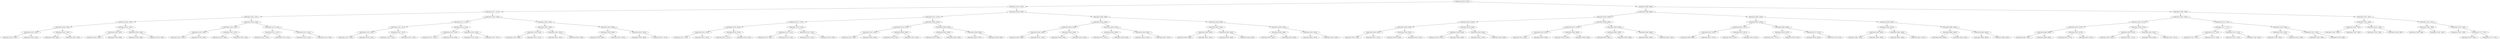 digraph G{
1920165594 [label="Node{data=[3534, 3534]}"]
1920165594 -> 786254751
786254751 [label="Node{data=[2012, 2012]}"]
786254751 -> 197331375
197331375 [label="Node{data=[1417, 1417]}"]
197331375 -> 632283006
632283006 [label="Node{data=[1401, 1401]}"]
632283006 -> 1275279527
1275279527 [label="Node{data=[1393, 1393]}"]
1275279527 -> 147194635
147194635 [label="Node{data=[1004, 1004]}"]
147194635 -> 467402189
467402189 [label="Node{data=[1002, 1002]}"]
467402189 -> 1079285223
1079285223 [label="Node{data=[1001, 1001]}"]
467402189 -> 365386570
365386570 [label="Node{data=[1003, 1003]}"]
147194635 -> 757193890
757193890 [label="Node{data=[1391, 1391]}"]
757193890 -> 1766881630
1766881630 [label="Node{data=[1386, 1386]}"]
757193890 -> 223289918
223289918 [label="Node{data=[1392, 1392]}"]
1275279527 -> 578627030
578627030 [label="Node{data=[1397, 1397]}"]
578627030 -> 26884599
26884599 [label="Node{data=[1395, 1395]}"]
26884599 -> 1810512403
1810512403 [label="Node{data=[1394, 1394]}"]
26884599 -> 524336002
524336002 [label="Node{data=[1396, 1396]}"]
578627030 -> 1415081513
1415081513 [label="Node{data=[1399, 1399]}"]
1415081513 -> 73244884
73244884 [label="Node{data=[1398, 1398]}"]
1415081513 -> 1046292718
1046292718 [label="Node{data=[1400, 1400]}"]
632283006 -> 609945612
609945612 [label="Node{data=[1409, 1409]}"]
609945612 -> 862258056
862258056 [label="Node{data=[1405, 1405]}"]
862258056 -> 1515675184
1515675184 [label="Node{data=[1403, 1403]}"]
1515675184 -> 219813836
219813836 [label="Node{data=[1402, 1402]}"]
1515675184 -> 1912431883
1912431883 [label="Node{data=[1404, 1404]}"]
862258056 -> 1788822015
1788822015 [label="Node{data=[1407, 1407]}"]
1788822015 -> 182002754
182002754 [label="Node{data=[1406, 1406]}"]
1788822015 -> 1470166690
1470166690 [label="Node{data=[1408, 1408]}"]
609945612 -> 1299121248
1299121248 [label="Node{data=[1413, 1413]}"]
1299121248 -> 1575957643
1575957643 [label="Node{data=[1411, 1411]}"]
1575957643 -> 517464128
517464128 [label="Node{data=[1410, 1410]}"]
1575957643 -> 1309806814
1309806814 [label="Node{data=[1412, 1412]}"]
1299121248 -> 2079015288
2079015288 [label="Node{data=[1415, 1415]}"]
2079015288 -> 1594124770
1594124770 [label="Node{data=[1414, 1414]}"]
2079015288 -> 2121287586
2121287586 [label="Node{data=[1416, 1416]}"]
197331375 -> 549076050
549076050 [label="Node{data=[1538, 1538]}"]
549076050 -> 24861116
24861116 [label="Node{data=[1512, 1512]}"]
24861116 -> 2110548744
2110548744 [label="Node{data=[1421, 1421]}"]
2110548744 -> 24997444
24997444 [label="Node{data=[1419, 1419]}"]
24997444 -> 1892981397
1892981397 [label="Node{data=[1418, 1418]}"]
24997444 -> 733580170
733580170 [label="Node{data=[1420, 1420]}"]
2110548744 -> 900936158
900936158 [label="Node{data=[1457, 1457]}"]
900936158 -> 1599497826
1599497826 [label="Node{data=[1422, 1422]}"]
900936158 -> 184704815
184704815 [label="Node{data=[1475, 1475]}"]
24861116 -> 1811963934
1811963934 [label="Node{data=[1534, 1534]}"]
1811963934 -> 1074889089
1074889089 [label="Node{data=[1532, 1532]}"]
1074889089 -> 748194455
748194455 [label="Node{data=[1531, 1531]}"]
1074889089 -> 897209100
897209100 [label="Node{data=[1533, 1533]}"]
1811963934 -> 1519764781
1519764781 [label="Node{data=[1536, 1536]}"]
1519764781 -> 381962871
381962871 [label="Node{data=[1535, 1535]}"]
1519764781 -> 2128651786
2128651786 [label="Node{data=[1537, 1537]}"]
549076050 -> 434469097
434469097 [label="Node{data=[2004, 2004]}"]
434469097 -> 1831696981
1831696981 [label="Node{data=[1563, 1563]}"]
1831696981 -> 1494090357
1494090357 [label="Node{data=[1540, 1540]}"]
1494090357 -> 581250984
581250984 [label="Node{data=[1539, 1539]}"]
1494090357 -> 271923493
271923493 [label="Node{data=[1541, 1541]}"]
1831696981 -> 374081188
374081188 [label="Node{data=[2002, 2002]}"]
374081188 -> 1064874930
1064874930 [label="Node{data=[2001, 2001]}"]
374081188 -> 883622810
883622810 [label="Node{data=[2003, 2003]}"]
434469097 -> 225372219
225372219 [label="Node{data=[2008, 2008]}"]
225372219 -> 2070001172
2070001172 [label="Node{data=[2006, 2006]}"]
2070001172 -> 25067497
25067497 [label="Node{data=[2005, 2005]}"]
2070001172 -> 1839532943
1839532943 [label="Node{data=[2007, 2007]}"]
225372219 -> 401606960
401606960 [label="Node{data=[2010, 2010]}"]
401606960 -> 1633148108
1633148108 [label="Node{data=[2009, 2009]}"]
401606960 -> 329545272
329545272 [label="Node{data=[2011, 2011]}"]
786254751 -> 1452863152
1452863152 [label="Node{data=[3438, 3438]}"]
1452863152 -> 1094112474
1094112474 [label="Node{data=[2137, 2137]}"]
1094112474 -> 517525900
517525900 [label="Node{data=[2107, 2107]}"]
517525900 -> 779973081
779973081 [label="Node{data=[2016, 2016]}"]
779973081 -> 1057089480
1057089480 [label="Node{data=[2014, 2014]}"]
1057089480 -> 1214674166
1214674166 [label="Node{data=[2013, 2013]}"]
1057089480 -> 283805895
283805895 [label="Node{data=[2015, 2015]}"]
779973081 -> 1432142010
1432142010 [label="Node{data=[2018, 2018]}"]
1432142010 -> 1699959422
1699959422 [label="Node{data=[2017, 2017]}"]
1432142010 -> 510221286
510221286 [label="Node{data=[2019, 2019]}"]
517525900 -> 1518425180
1518425180 [label="Node{data=[2133, 2133]}"]
1518425180 -> 1768621734
1768621734 [label="Node{data=[2131, 2131]}"]
1768621734 -> 374630743
374630743 [label="Node{data=[2130, 2130]}"]
1768621734 -> 1110877712
1110877712 [label="Node{data=[2132, 2132]}"]
1518425180 -> 314915262
314915262 [label="Node{data=[2135, 2135]}"]
314915262 -> 598360950
598360950 [label="Node{data=[2134, 2134]}"]
314915262 -> 377591941
377591941 [label="Node{data=[2136, 2136]}"]
1094112474 -> 1634773603
1634773603 [label="Node{data=[3382, 3382]}"]
1634773603 -> 1522755386
1522755386 [label="Node{data=[3378, 3378]}"]
1522755386 -> 730021607
730021607 [label="Node{data=[2182, 2182]}"]
730021607 -> 828165794
828165794 [label="Node{data=[2138, 2138]}"]
730021607 -> 1436240216
1436240216 [label="Node{data=[3365, 3365]}"]
1522755386 -> 346033766
346033766 [label="Node{data=[3380, 3380]}"]
346033766 -> 652635667
652635667 [label="Node{data=[3379, 3379]}"]
346033766 -> 1905823155
1905823155 [label="Node{data=[3381, 3381]}"]
1634773603 -> 2126957393
2126957393 [label="Node{data=[3386, 3386]}"]
2126957393 -> 1786849745
1786849745 [label="Node{data=[3384, 3384]}"]
1786849745 -> 2139247716
2139247716 [label="Node{data=[3383, 3383]}"]
1786849745 -> 1245887282
1245887282 [label="Node{data=[3385, 3385]}"]
2126957393 -> 43412840
43412840 [label="Node{data=[3388, 3388]}"]
43412840 -> 1639580490
1639580490 [label="Node{data=[3387, 3387]}"]
43412840 -> 217467501
217467501 [label="Node{data=[3389, 3389]}"]
1452863152 -> 1395846122
1395846122 [label="Node{data=[3488, 3488]}"]
1395846122 -> 1652433353
1652433353 [label="Node{data=[3446, 3446]}"]
1652433353 -> 1408229023
1408229023 [label="Node{data=[3442, 3442]}"]
1408229023 -> 1836340141
1836340141 [label="Node{data=[3440, 3440]}"]
1836340141 -> 693995602
693995602 [label="Node{data=[3439, 3439]}"]
1836340141 -> 985568473
985568473 [label="Node{data=[3441, 3441]}"]
1408229023 -> 394837559
394837559 [label="Node{data=[3444, 3444]}"]
394837559 -> 1487830608
1487830608 [label="Node{data=[3443, 3443]}"]
394837559 -> 494170639
494170639 [label="Node{data=[3445, 3445]}"]
1652433353 -> 1394746660
1394746660 [label="Node{data=[3450, 3450]}"]
1394746660 -> 25772145
25772145 [label="Node{data=[3448, 3448]}"]
25772145 -> 721347310
721347310 [label="Node{data=[3447, 3447]}"]
25772145 -> 337906100
337906100 [label="Node{data=[3449, 3449]}"]
1394746660 -> 1458373905
1458373905 [label="Node{data=[3458, 3458]}"]
1458373905 -> 489446773
489446773 [label="Node{data=[3451, 3451]}"]
1458373905 -> 1075328428
1075328428 [label="Node{data=[3487, 3487]}"]
1395846122 -> 1950743986
1950743986 [label="Node{data=[3496, 3496]}"]
1950743986 -> 1245625254
1245625254 [label="Node{data=[3492, 3492]}"]
1245625254 -> 889622625
889622625 [label="Node{data=[3490, 3490]}"]
889622625 -> 875722296
875722296 [label="Node{data=[3489, 3489]}"]
889622625 -> 1874961761
1874961761 [label="Node{data=[3491, 3491]}"]
1245625254 -> 1344131252
1344131252 [label="Node{data=[3494, 3494]}"]
1344131252 -> 1369036622
1369036622 [label="Node{data=[3493, 3493]}"]
1344131252 -> 1983772915
1983772915 [label="Node{data=[3495, 3495]}"]
1950743986 -> 339059192
339059192 [label="Node{data=[3500, 3500]}"]
339059192 -> 714296250
714296250 [label="Node{data=[3498, 3498]}"]
714296250 -> 900712961
900712961 [label="Node{data=[3497, 3497]}"]
714296250 -> 743200295
743200295 [label="Node{data=[3499, 3499]}"]
339059192 -> 365889591
365889591 [label="Node{data=[3502, 3502]}"]
365889591 -> 632377263
632377263 [label="Node{data=[3501, 3501]}"]
365889591 -> 1845851866
1845851866 [label="Node{data=[3533, 3533]}"]
1920165594 -> 548857939
548857939 [label="Node{data=[4966, 4966]}"]
548857939 -> 1305858754
1305858754 [label="Node{data=[3668, 3668]}"]
1305858754 -> 1656107232
1656107232 [label="Node{data=[3550, 3550]}"]
1656107232 -> 658516426
658516426 [label="Node{data=[3542, 3542]}"]
658516426 -> 807643393
807643393 [label="Node{data=[3538, 3538]}"]
807643393 -> 1392721413
1392721413 [label="Node{data=[3536, 3536]}"]
1392721413 -> 14755253
14755253 [label="Node{data=[3535, 3535]}"]
1392721413 -> 650727962
650727962 [label="Node{data=[3537, 3537]}"]
807643393 -> 185572451
185572451 [label="Node{data=[3540, 3540]}"]
185572451 -> 1094084625
1094084625 [label="Node{data=[3539, 3539]}"]
185572451 -> 1223893263
1223893263 [label="Node{data=[3541, 3541]}"]
658516426 -> 617018249
617018249 [label="Node{data=[3546, 3546]}"]
617018249 -> 1407033334
1407033334 [label="Node{data=[3544, 3544]}"]
1407033334 -> 559485820
559485820 [label="Node{data=[3543, 3543]}"]
1407033334 -> 1886631169
1886631169 [label="Node{data=[3545, 3545]}"]
617018249 -> 1664764477
1664764477 [label="Node{data=[3548, 3548]}"]
1664764477 -> 1546083203
1546083203 [label="Node{data=[3547, 3547]}"]
1664764477 -> 890007944
890007944 [label="Node{data=[3549, 3549]}"]
1656107232 -> 1488589205
1488589205 [label="Node{data=[3660, 3660]}"]
1488589205 -> 1776341789
1776341789 [label="Node{data=[3575, 3575]}"]
1776341789 -> 268265185
268265185 [label="Node{data=[3552, 3552]}"]
268265185 -> 1496041127
1496041127 [label="Node{data=[3551, 3551]}"]
268265185 -> 1368740526
1368740526 [label="Node{data=[3553, 3553]}"]
1776341789 -> 1048714170
1048714170 [label="Node{data=[3658, 3658]}"]
1048714170 -> 1512880357
1512880357 [label="Node{data=[3624, 3624]}"]
1048714170 -> 1572164601
1572164601 [label="Node{data=[3659, 3659]}"]
1488589205 -> 642673347
642673347 [label="Node{data=[3664, 3664]}"]
642673347 -> 138410619
138410619 [label="Node{data=[3662, 3662]}"]
138410619 -> 938180617
938180617 [label="Node{data=[3661, 3661]}"]
138410619 -> 1085683606
1085683606 [label="Node{data=[3663, 3663]}"]
642673347 -> 368792881
368792881 [label="Node{data=[3666, 3666]}"]
368792881 -> 1658886615
1658886615 [label="Node{data=[3665, 3665]}"]
368792881 -> 157328970
157328970 [label="Node{data=[3667, 3667]}"]
1305858754 -> 2023438967
2023438967 [label="Node{data=[4950, 4950]}"]
2023438967 -> 923187848
923187848 [label="Node{data=[3676, 3676]}"]
923187848 -> 1372496798
1372496798 [label="Node{data=[3672, 3672]}"]
1372496798 -> 1561333019
1561333019 [label="Node{data=[3670, 3670]}"]
1561333019 -> 2096749644
2096749644 [label="Node{data=[3669, 3669]}"]
1561333019 -> 2125069217
2125069217 [label="Node{data=[3671, 3671]}"]
1372496798 -> 1516201401
1516201401 [label="Node{data=[3674, 3674]}"]
1516201401 -> 125489980
125489980 [label="Node{data=[3673, 3673]}"]
1516201401 -> 903046179
903046179 [label="Node{data=[3675, 3675]}"]
923187848 -> 68609483
68609483 [label="Node{data=[3680, 3680]}"]
68609483 -> 625289821
625289821 [label="Node{data=[3678, 3678]}"]
625289821 -> 1962405626
1962405626 [label="Node{data=[3677, 3677]}"]
625289821 -> 1521188411
1521188411 [label="Node{data=[3679, 3679]}"]
68609483 -> 1772154904
1772154904 [label="Node{data=[3713, 3713]}"]
1772154904 -> 1698375859
1698375859 [label="Node{data=[3681, 3681]}"]
1772154904 -> 787516112
787516112 [label="Node{data=[3743, 3743]}"]
2023438967 -> 799761299
799761299 [label="Node{data=[4958, 4958]}"]
799761299 -> 1105552974
1105552974 [label="Node{data=[4954, 4954]}"]
1105552974 -> 2108141681
2108141681 [label="Node{data=[4952, 4952]}"]
2108141681 -> 1462436639
1462436639 [label="Node{data=[4951, 4951]}"]
2108141681 -> 594040210
594040210 [label="Node{data=[4953, 4953]}"]
1105552974 -> 1230344359
1230344359 [label="Node{data=[4956, 4956]}"]
1230344359 -> 162633156
162633156 [label="Node{data=[4955, 4955]}"]
1230344359 -> 101538838
101538838 [label="Node{data=[4957, 4957]}"]
799761299 -> 1739083136
1739083136 [label="Node{data=[4962, 4962]}"]
1739083136 -> 35465594
35465594 [label="Node{data=[4960, 4960]}"]
35465594 -> 126325576
126325576 [label="Node{data=[4959, 4959]}"]
35465594 -> 1803981378
1803981378 [label="Node{data=[4961, 4961]}"]
1739083136 -> 1323763455
1323763455 [label="Node{data=[4964, 4964]}"]
1323763455 -> 635084960
635084960 [label="Node{data=[4963, 4963]}"]
1323763455 -> 519858816
519858816 [label="Node{data=[4965, 4965]}"]
548857939 -> 1094188959
1094188959 [label="Node{data=[7489, 7489]}"]
1094188959 -> 932301240
932301240 [label="Node{data=[5023, 5023]}"]
932301240 -> 1203675210
1203675210 [label="Node{data=[4974, 4974]}"]
1203675210 -> 988506711
988506711 [label="Node{data=[4970, 4970]}"]
988506711 -> 1147056530
1147056530 [label="Node{data=[4968, 4968]}"]
1147056530 -> 2109439144
2109439144 [label="Node{data=[4967, 4967]}"]
1147056530 -> 1337274277
1337274277 [label="Node{data=[4969, 4969]}"]
988506711 -> 787303894
787303894 [label="Node{data=[4972, 4972]}"]
787303894 -> 521055160
521055160 [label="Node{data=[4971, 4971]}"]
787303894 -> 964090573
964090573 [label="Node{data=[4973, 4973]}"]
1203675210 -> 1599603265
1599603265 [label="Node{data=[4978, 4978]}"]
1599603265 -> 455047041
455047041 [label="Node{data=[4976, 4976]}"]
455047041 -> 1906727985
1906727985 [label="Node{data=[4975, 4975]}"]
455047041 -> 2114535546
2114535546 [label="Node{data=[4977, 4977]}"]
1599603265 -> 1641811952
1641811952 [label="Node{data=[5001, 5001]}"]
1641811952 -> 18861877
18861877 [label="Node{data=[4979, 4979]}"]
1641811952 -> 1109085427
1109085427 [label="Node{data=[5017, 5017]}"]
932301240 -> 1982189146
1982189146 [label="Node{data=[7481, 7481]}"]
1982189146 -> 2005400801
2005400801 [label="Node{data=[7477, 7477]}"]
2005400801 -> 144630595
144630595 [label="Node{data=[7475, 7475]}"]
144630595 -> 284842615
284842615 [label="Node{data=[7474, 7474]}"]
144630595 -> 1215627564
1215627564 [label="Node{data=[7476, 7476]}"]
2005400801 -> 14523447
14523447 [label="Node{data=[7479, 7479]}"]
14523447 -> 2133259156
2133259156 [label="Node{data=[7478, 7478]}"]
14523447 -> 1028466661
1028466661 [label="Node{data=[7480, 7480]}"]
1982189146 -> 1573989633
1573989633 [label="Node{data=[7485, 7485]}"]
1573989633 -> 830553768
830553768 [label="Node{data=[7483, 7483]}"]
830553768 -> 2046021983
2046021983 [label="Node{data=[7482, 7482]}"]
830553768 -> 760591243
760591243 [label="Node{data=[7484, 7484]}"]
1573989633 -> 2033723909
2033723909 [label="Node{data=[7487, 7487]}"]
2033723909 -> 1098137588
1098137588 [label="Node{data=[7486, 7486]}"]
2033723909 -> 644511660
644511660 [label="Node{data=[7488, 7488]}"]
1094188959 -> 639844609
639844609 [label="Node{data=[7497, 7497]}"]
639844609 -> 510865346
510865346 [label="Node{data=[7493, 7493]}"]
510865346 -> 2123905127
2123905127 [label="Node{data=[7491, 7491]}"]
2123905127 -> 196802319
196802319 [label="Node{data=[7490, 7490]}"]
2123905127 -> 934118448
934118448 [label="Node{data=[7492, 7492]}"]
510865346 -> 807903288
807903288 [label="Node{data=[7495, 7495]}"]
807903288 -> 264502619
264502619 [label="Node{data=[7494, 7494]}"]
807903288 -> 1402822947
1402822947 [label="Node{data=[7496, 7496]}"]
639844609 -> 147518308
147518308 [label="Node{data=[7501, 7501]}"]
147518308 -> 98677797
98677797 [label="Node{data=[7499, 7499]}"]
98677797 -> 358136039
358136039 [label="Node{data=[7498, 7498]}"]
98677797 -> 770983702
770983702 [label="Node{data=[7500, 7500]}"]
147518308 -> 1929039903
1929039903 [label="Node{data=[7503, 7503]}"]
1929039903 -> 2058490617
2058490617 [label="Node{data=[7502, 7502]}"]
1929039903 -> 712839880
712839880 [label="Node{data=[7747, 7747]}"]
712839880 -> 633224294
633224294 [label="Node{data=[7504, 7504]}"]
712839880 -> 31488742
31488742 [label="Node{data=[7781, 7781]}"]
}